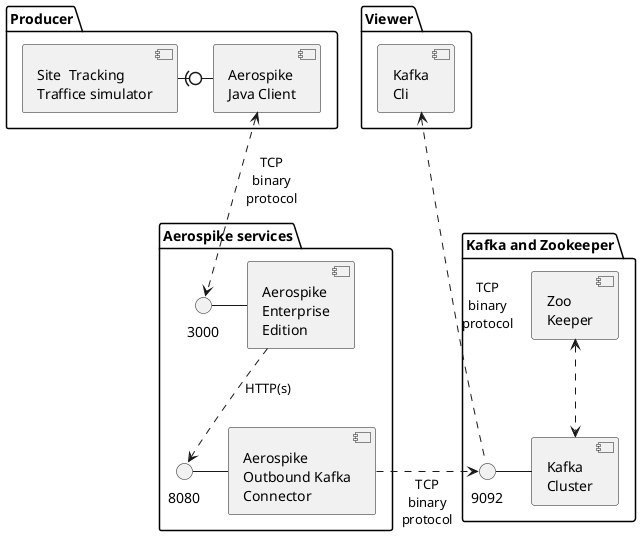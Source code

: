 @startuml


skinparam componentStyle uml2

together {
    package "Viewer" {
        component [Kafka\nCli] as kafCli
    }

    package "Producer" {
        component [Site  Tracking\nTraffice simulator] as traffic
        component "Aerospike\nJava Client" as asClient
    }
}


package "Aerospike services" {
    () "3000" as asSocket
    component [Aerospike\nEnterprise\nEdition] as asee
    asSocket - asee


    () "8080" as asOutbound
    component [Aerospike\nOutbound Kafka\nConnector] as asKafka
    asOutbound - asKafka
}

package "Kafka and Zookeeper" {
    () "9092" as kafClient
    component [Kafka\nCluster] as kafCluster
    kafClient - kafCluster

    component [Zoo\nKeeper] as zookeeper
}

asClient <..> asSocket: TCP\nbinary\nprotocol
traffic -r(0- asClient

asee ..> asOutbound: HTTP(s)
zookeeper <..> kafCluster

asKafka .r.> kafClient: TCP\nbinary\nprotocol

kafCli <.. kafClient: TCP\nbinary\nprotocol

@enduml